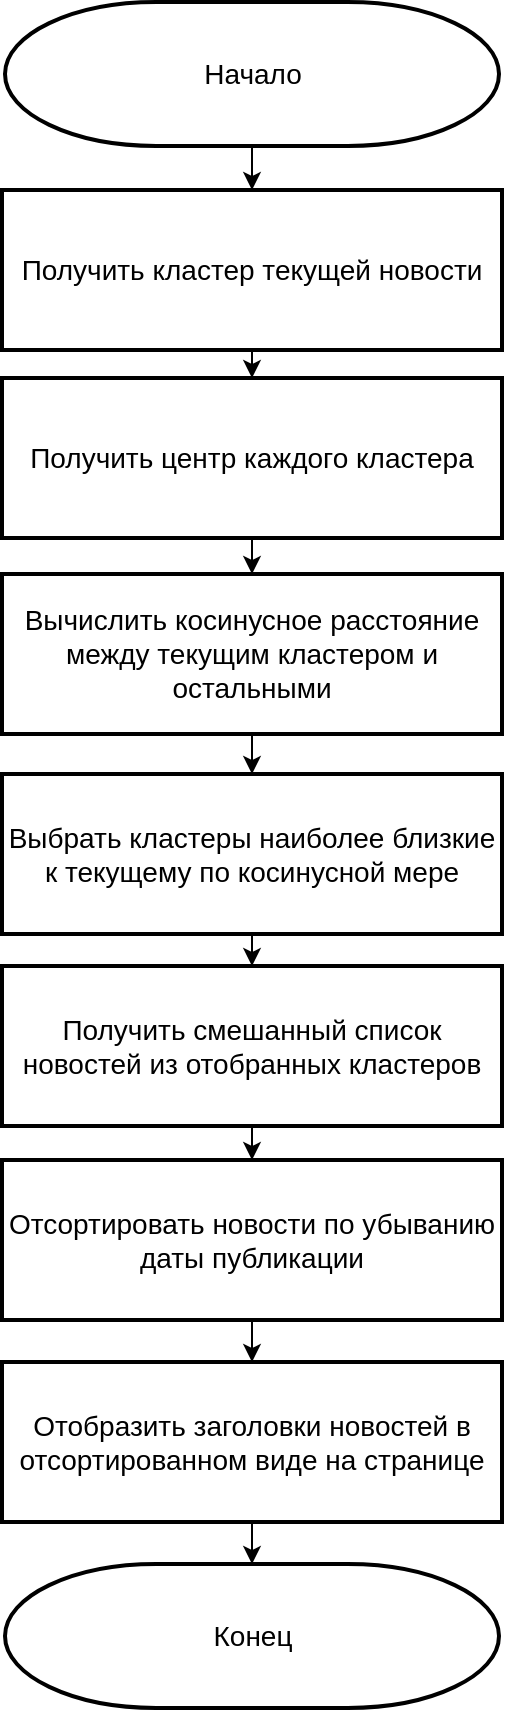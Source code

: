 <mxfile version="18.1.1" type="device"><diagram id="C5RBs43oDa-KdzZeNtuy" name="Page-1"><mxGraphModel dx="1590" dy="868" grid="0" gridSize="10" guides="1" tooltips="1" connect="1" arrows="1" fold="1" page="0" pageScale="1" pageWidth="827" pageHeight="1169" math="0" shadow="0"><root><mxCell id="WIyWlLk6GJQsqaUBKTNV-0"/><mxCell id="WIyWlLk6GJQsqaUBKTNV-1" parent="WIyWlLk6GJQsqaUBKTNV-0"/><mxCell id="4OYc0UORKzLAsoOClGFm-15" style="edgeStyle=orthogonalEdgeStyle;rounded=0;orthogonalLoop=1;jettySize=auto;html=1;exitX=0.5;exitY=1;exitDx=0;exitDy=0;fontSize=14;" edge="1" parent="WIyWlLk6GJQsqaUBKTNV-1" source="4OYc0UORKzLAsoOClGFm-1" target="4OYc0UORKzLAsoOClGFm-4"><mxGeometry relative="1" as="geometry"/></mxCell><mxCell id="4OYc0UORKzLAsoOClGFm-1" value="&lt;span style=&quot;font-size: 14px;&quot;&gt;Получить кластер текущей новости&lt;/span&gt;" style="whiteSpace=wrap;html=1;strokeWidth=2;" vertex="1" parent="WIyWlLk6GJQsqaUBKTNV-1"><mxGeometry x="245" y="209" width="250" height="80" as="geometry"/></mxCell><mxCell id="4OYc0UORKzLAsoOClGFm-17" style="edgeStyle=orthogonalEdgeStyle;rounded=0;orthogonalLoop=1;jettySize=auto;html=1;exitX=0.5;exitY=1;exitDx=0;exitDy=0;fontSize=14;" edge="1" parent="WIyWlLk6GJQsqaUBKTNV-1" source="4OYc0UORKzLAsoOClGFm-3" target="4OYc0UORKzLAsoOClGFm-6"><mxGeometry relative="1" as="geometry"/></mxCell><mxCell id="4OYc0UORKzLAsoOClGFm-3" value="&lt;span style=&quot;font-size: 14px;&quot;&gt;Вычислить косинусное расстояние между текущим кластером и остальными&lt;/span&gt;" style="whiteSpace=wrap;html=1;strokeWidth=2;" vertex="1" parent="WIyWlLk6GJQsqaUBKTNV-1"><mxGeometry x="245" y="401" width="250" height="80" as="geometry"/></mxCell><mxCell id="4OYc0UORKzLAsoOClGFm-16" style="edgeStyle=orthogonalEdgeStyle;rounded=0;orthogonalLoop=1;jettySize=auto;html=1;exitX=0.5;exitY=1;exitDx=0;exitDy=0;entryX=0.5;entryY=0;entryDx=0;entryDy=0;fontSize=14;" edge="1" parent="WIyWlLk6GJQsqaUBKTNV-1" source="4OYc0UORKzLAsoOClGFm-4" target="4OYc0UORKzLAsoOClGFm-3"><mxGeometry relative="1" as="geometry"/></mxCell><mxCell id="4OYc0UORKzLAsoOClGFm-4" value="&lt;span style=&quot;font-size: 14px;&quot;&gt;Получить центр каждого кластера&lt;/span&gt;" style="whiteSpace=wrap;html=1;strokeWidth=2;" vertex="1" parent="WIyWlLk6GJQsqaUBKTNV-1"><mxGeometry x="245" y="303" width="250" height="80" as="geometry"/></mxCell><mxCell id="4OYc0UORKzLAsoOClGFm-18" style="edgeStyle=orthogonalEdgeStyle;rounded=0;orthogonalLoop=1;jettySize=auto;html=1;exitX=0.5;exitY=1;exitDx=0;exitDy=0;entryX=0.5;entryY=0;entryDx=0;entryDy=0;fontSize=14;" edge="1" parent="WIyWlLk6GJQsqaUBKTNV-1" source="4OYc0UORKzLAsoOClGFm-6" target="4OYc0UORKzLAsoOClGFm-9"><mxGeometry relative="1" as="geometry"/></mxCell><mxCell id="4OYc0UORKzLAsoOClGFm-6" value="&lt;span style=&quot;font-size: 14px;&quot;&gt;Выбрать кластеры наиболее близкие к текущему по косинусной мере&lt;/span&gt;" style="whiteSpace=wrap;html=1;strokeWidth=2;" vertex="1" parent="WIyWlLk6GJQsqaUBKTNV-1"><mxGeometry x="245" y="501" width="250" height="80" as="geometry"/></mxCell><mxCell id="4OYc0UORKzLAsoOClGFm-19" style="edgeStyle=orthogonalEdgeStyle;rounded=0;orthogonalLoop=1;jettySize=auto;html=1;exitX=0.5;exitY=1;exitDx=0;exitDy=0;fontSize=14;" edge="1" parent="WIyWlLk6GJQsqaUBKTNV-1" source="4OYc0UORKzLAsoOClGFm-9" target="4OYc0UORKzLAsoOClGFm-10"><mxGeometry relative="1" as="geometry"/></mxCell><mxCell id="4OYc0UORKzLAsoOClGFm-9" value="&lt;span style=&quot;font-size: 14px;&quot;&gt;Получить смешанный список новостей из отобранных кластеров&lt;/span&gt;" style="whiteSpace=wrap;html=1;strokeWidth=2;" vertex="1" parent="WIyWlLk6GJQsqaUBKTNV-1"><mxGeometry x="245" y="597" width="250" height="80" as="geometry"/></mxCell><mxCell id="4OYc0UORKzLAsoOClGFm-20" style="edgeStyle=orthogonalEdgeStyle;rounded=0;orthogonalLoop=1;jettySize=auto;html=1;exitX=0.5;exitY=1;exitDx=0;exitDy=0;entryX=0.5;entryY=0;entryDx=0;entryDy=0;fontSize=14;" edge="1" parent="WIyWlLk6GJQsqaUBKTNV-1" source="4OYc0UORKzLAsoOClGFm-10" target="4OYc0UORKzLAsoOClGFm-11"><mxGeometry relative="1" as="geometry"/></mxCell><mxCell id="4OYc0UORKzLAsoOClGFm-10" value="&lt;span style=&quot;font-size: 14px;&quot;&gt;Отсортировать новости по убыванию даты публикации&lt;/span&gt;" style="whiteSpace=wrap;html=1;strokeWidth=2;" vertex="1" parent="WIyWlLk6GJQsqaUBKTNV-1"><mxGeometry x="245" y="694" width="250" height="80" as="geometry"/></mxCell><mxCell id="4OYc0UORKzLAsoOClGFm-21" style="edgeStyle=orthogonalEdgeStyle;rounded=0;orthogonalLoop=1;jettySize=auto;html=1;exitX=0.5;exitY=1;exitDx=0;exitDy=0;entryX=0.5;entryY=0;entryDx=0;entryDy=0;entryPerimeter=0;fontSize=14;" edge="1" parent="WIyWlLk6GJQsqaUBKTNV-1" source="4OYc0UORKzLAsoOClGFm-11" target="4OYc0UORKzLAsoOClGFm-12"><mxGeometry relative="1" as="geometry"/></mxCell><mxCell id="4OYc0UORKzLAsoOClGFm-11" value="&lt;span style=&quot;font-size: 14px;&quot;&gt;Отобразить заголовки новостей в отсортированном виде на странице&lt;/span&gt;" style="whiteSpace=wrap;html=1;strokeWidth=2;" vertex="1" parent="WIyWlLk6GJQsqaUBKTNV-1"><mxGeometry x="245" y="795" width="250" height="80" as="geometry"/></mxCell><mxCell id="4OYc0UORKzLAsoOClGFm-12" value="&lt;font style=&quot;font-size: 14px;&quot;&gt;Конец&lt;/font&gt;" style="strokeWidth=2;html=1;shape=mxgraph.flowchart.terminator;whiteSpace=wrap;" vertex="1" parent="WIyWlLk6GJQsqaUBKTNV-1"><mxGeometry x="246.5" y="896" width="247" height="72" as="geometry"/></mxCell><mxCell id="4OYc0UORKzLAsoOClGFm-14" style="edgeStyle=orthogonalEdgeStyle;rounded=0;orthogonalLoop=1;jettySize=auto;html=1;exitX=0.5;exitY=1;exitDx=0;exitDy=0;exitPerimeter=0;entryX=0.5;entryY=0;entryDx=0;entryDy=0;fontSize=14;" edge="1" parent="WIyWlLk6GJQsqaUBKTNV-1" source="4OYc0UORKzLAsoOClGFm-13" target="4OYc0UORKzLAsoOClGFm-1"><mxGeometry relative="1" as="geometry"/></mxCell><mxCell id="4OYc0UORKzLAsoOClGFm-13" value="&lt;font style=&quot;font-size: 14px;&quot;&gt;Начало&lt;/font&gt;" style="strokeWidth=2;html=1;shape=mxgraph.flowchart.terminator;whiteSpace=wrap;" vertex="1" parent="WIyWlLk6GJQsqaUBKTNV-1"><mxGeometry x="246.5" y="115" width="247" height="72" as="geometry"/></mxCell></root></mxGraphModel></diagram></mxfile>
